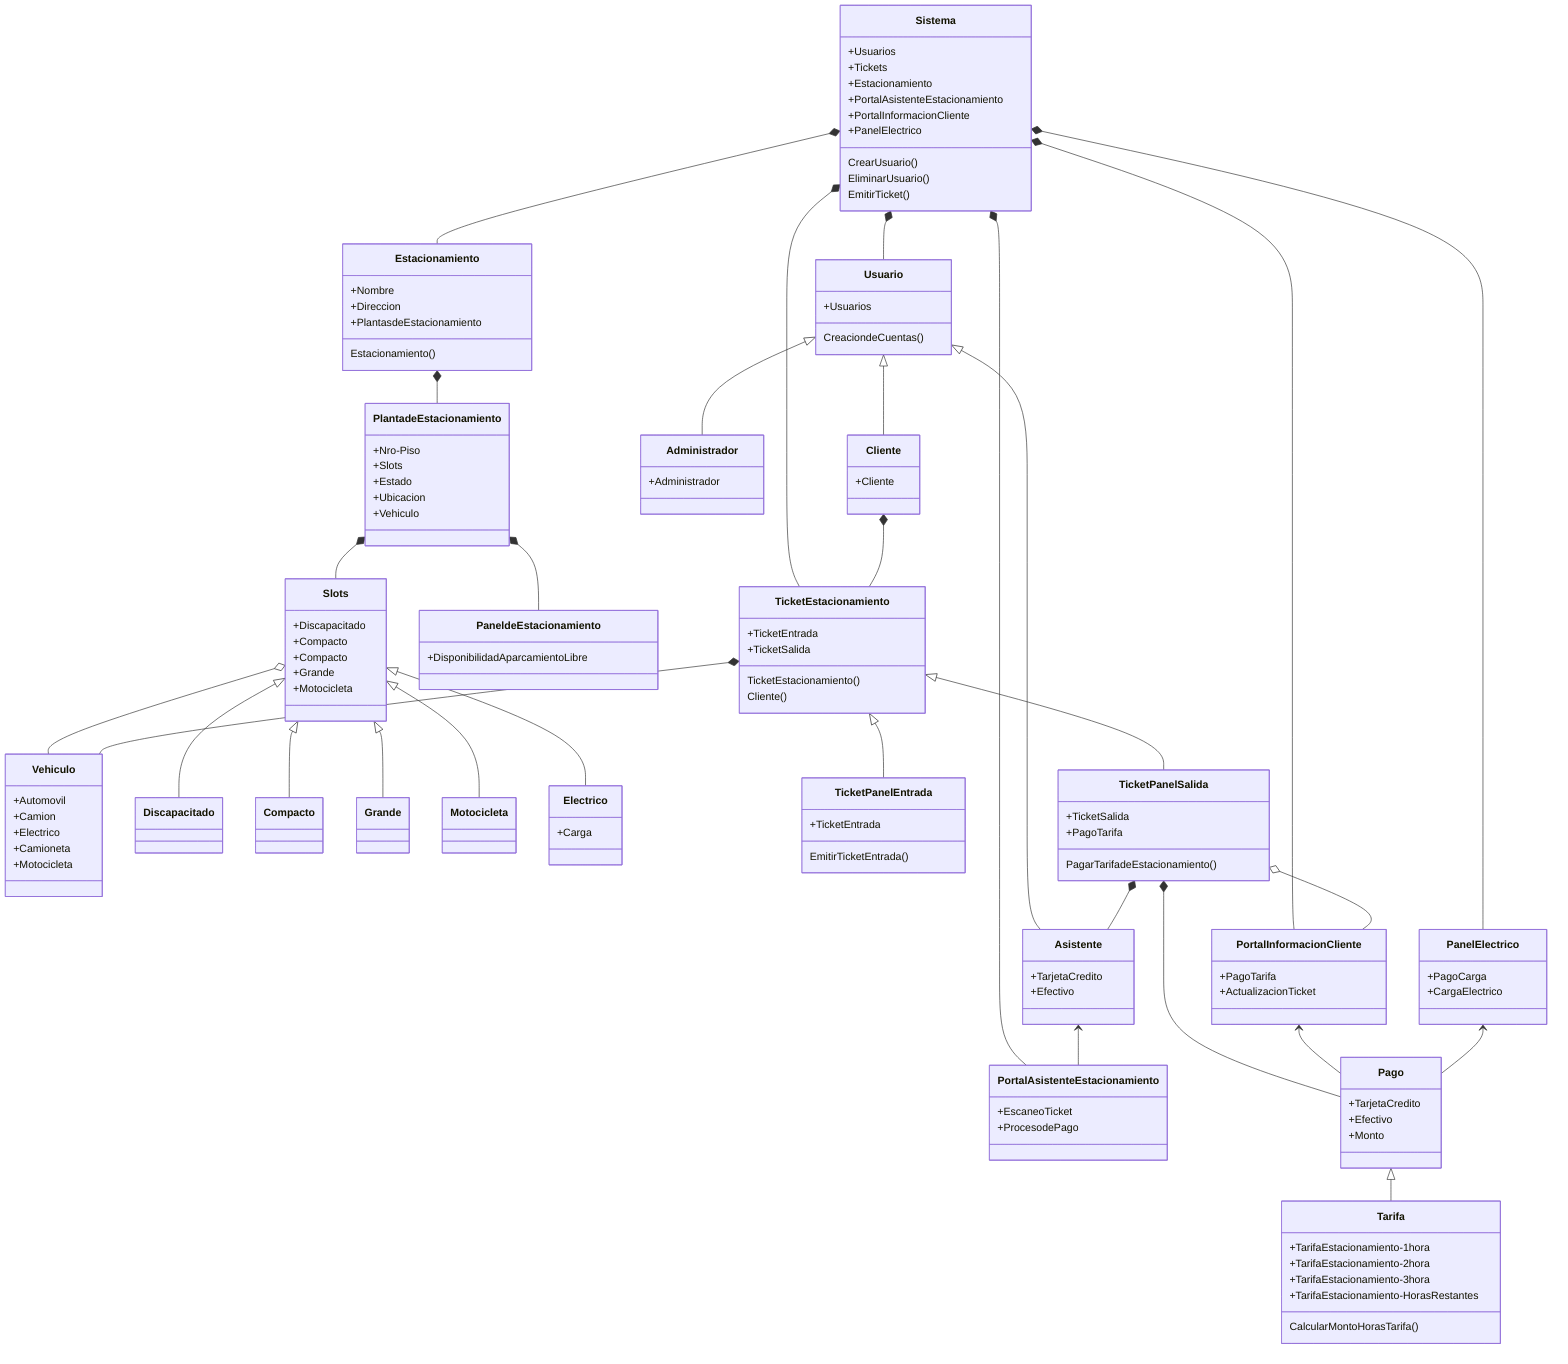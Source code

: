 classDiagram
    Estacionamiento *-- PlantadeEstacionamiento
    PlantadeEstacionamiento *-- Slots
    Slots o-- Vehiculo
    PlantadeEstacionamiento *-- PaneldeEstacionamiento
    
    Sistema *-- Estacionamiento
    Sistema *-- Usuario
    Sistema *-- TicketEstacionamiento
    Sistema *-- PortalAsistenteEstacionamiento
    Sistema *-- PortalInformacionCliente
    Sistema *-- PanelElectrico

    Slots <|-- Discapacitado
    Slots <|-- Compacto
    Slots <|-- Grande
    Slots <|-- Motocicleta
    Slots <|-- Electrico
    
    Usuario <|-- Administrador
    Usuario <|-- Cliente
    Usuario <|-- Asistente
    
    Asistente <-- PortalAsistenteEstacionamiento

    Cliente *-- TicketEstacionamiento

    TicketEstacionamiento <|-- TicketPanelEntrada
    TicketEstacionamiento <|-- TicketPanelSalida
    TicketEstacionamiento *-- Vehiculo

    TicketPanelSalida *-- Asistente
    TicketPanelSalida *-- Pago
    TicketPanelSalida o-- PortalInformacionCliente    

    PortalInformacionCliente <-- Pago

    PanelElectrico <-- Pago

    Pago <|-- Tarifa

    class Sistema
    Sistema: +Usuarios
    Sistema: +Tickets
    Sistema: +Estacionamiento
    Sistema: +PortalAsistenteEstacionamiento
    Sistema: +PortalInformacionCliente
    Sistema: +PanelElectrico
    Sistema: CrearUsuario()
    Sistema: EliminarUsuario()
    Sistema: EmitirTicket()

    class Estacionamiento
    Estacionamiento: +Nombre
    Estacionamiento: +Direccion
    Estacionamiento: +PlantasdeEstacionamiento
    Estacionamiento: Estacionamiento()


    class PlantadeEstacionamiento
    PlantadeEstacionamiento: +Nro-Piso
    PlantadeEstacionamiento: +Slots
    PlantadeEstacionamiento: +Estado
    PlantadeEstacionamiento: +Ubicacion
    PlantadeEstacionamiento: +Vehiculo

    class Slots
    Slots: +Discapacitado
    Slots: +Compacto
    Slots: +Compacto
    Slots: +Grande
    Slots: +Motocicleta
    
    class Discapacitado

    class Compacto
    
    class Grande
    
    class Motocicleta
    
    class Electrico
    Electrico: +Carga

    class Vehiculo
    Vehiculo: +Automovil
    Vehiculo: +Camion
    Vehiculo: +Electrico
    Vehiculo: +Camioneta
    Vehiculo: +Motocicleta

    class Usuario
    Usuario: +Usuarios
    Usuario: CreaciondeCuentas()

    class Administrador
    Administrador: +Administrador
    
    class Cliente
    Cliente: +Cliente

    class TicketEstacionamiento
    TicketEstacionamiento: +TicketEntrada
    TicketEstacionamiento: +TicketSalida
    TicketEstacionamiento: TicketEstacionamiento()
    TicketEstacionamiento: Cliente()

    class TicketPanelEntrada
    TicketPanelEntrada: +TicketEntrada
    TicketPanelEntrada: EmitirTicketEntrada()

    class TicketPanelSalida
    TicketPanelSalida: +TicketSalida
    TicketPanelSalida: +PagoTarifa
    TicketPanelSalida: PagarTarifadeEstacionamiento()

    class Pago
    Pago: +TarjetaCredito
    Pago: +Efectivo
    Pago: +Monto

    class Tarifa
    Tarifa: +TarifaEstacionamiento-1hora
    Tarifa: +TarifaEstacionamiento-2hora
    Tarifa: +TarifaEstacionamiento-3hora
    Tarifa: +TarifaEstacionamiento-HorasRestantes
    Tarifa: CalcularMontoHorasTarifa()

    class PaneldeEstacionamiento
    PaneldeEstacionamiento: +DisponibilidadAparcamientoLibre

    class PortalAsistenteEstacionamiento
    PortalAsistenteEstacionamiento: +EscaneoTicket
    PortalAsistenteEstacionamiento: +ProcesodePago

    class PortalInformacionCliente
    PortalInformacionCliente: +PagoTarifa
    PortalInformacionCliente: +ActualizacionTicket

    class PanelElectrico
    PanelElectrico: +PagoCarga
    PanelElectrico: +CargaElectrico

    class Asistente
    Asistente: +TarjetaCredito
    Asistente: +Efectivo